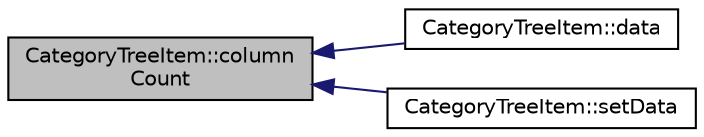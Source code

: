 digraph "CategoryTreeItem::columnCount"
{
  edge [fontname="Helvetica",fontsize="10",labelfontname="Helvetica",labelfontsize="10"];
  node [fontname="Helvetica",fontsize="10",shape=record];
  rankdir="LR";
  Node4 [label="CategoryTreeItem::column\lCount",height=0.2,width=0.4,color="black", fillcolor="grey75", style="filled", fontcolor="black"];
  Node4 -> Node5 [dir="back",color="midnightblue",fontsize="10",style="solid",fontname="Helvetica"];
  Node5 [label="CategoryTreeItem::data",height=0.2,width=0.4,color="black", fillcolor="white", style="filled",URL="$class_category_tree_item.html#af6b10f3cd9e5b67d44fa378c0f99f012",tooltip="Reimplemented from TreeItem::data(int column,int role) "];
  Node4 -> Node6 [dir="back",color="midnightblue",fontsize="10",style="solid",fontname="Helvetica"];
  Node6 [label="CategoryTreeItem::setData",height=0.2,width=0.4,color="black", fillcolor="white", style="filled",URL="$class_category_tree_item.html#a2c7a7fef41f6e4d5eed867cd41e666f6",tooltip="Reimplemented from TreeItem::setData(int column,const QVariant& value,int role) "];
}
